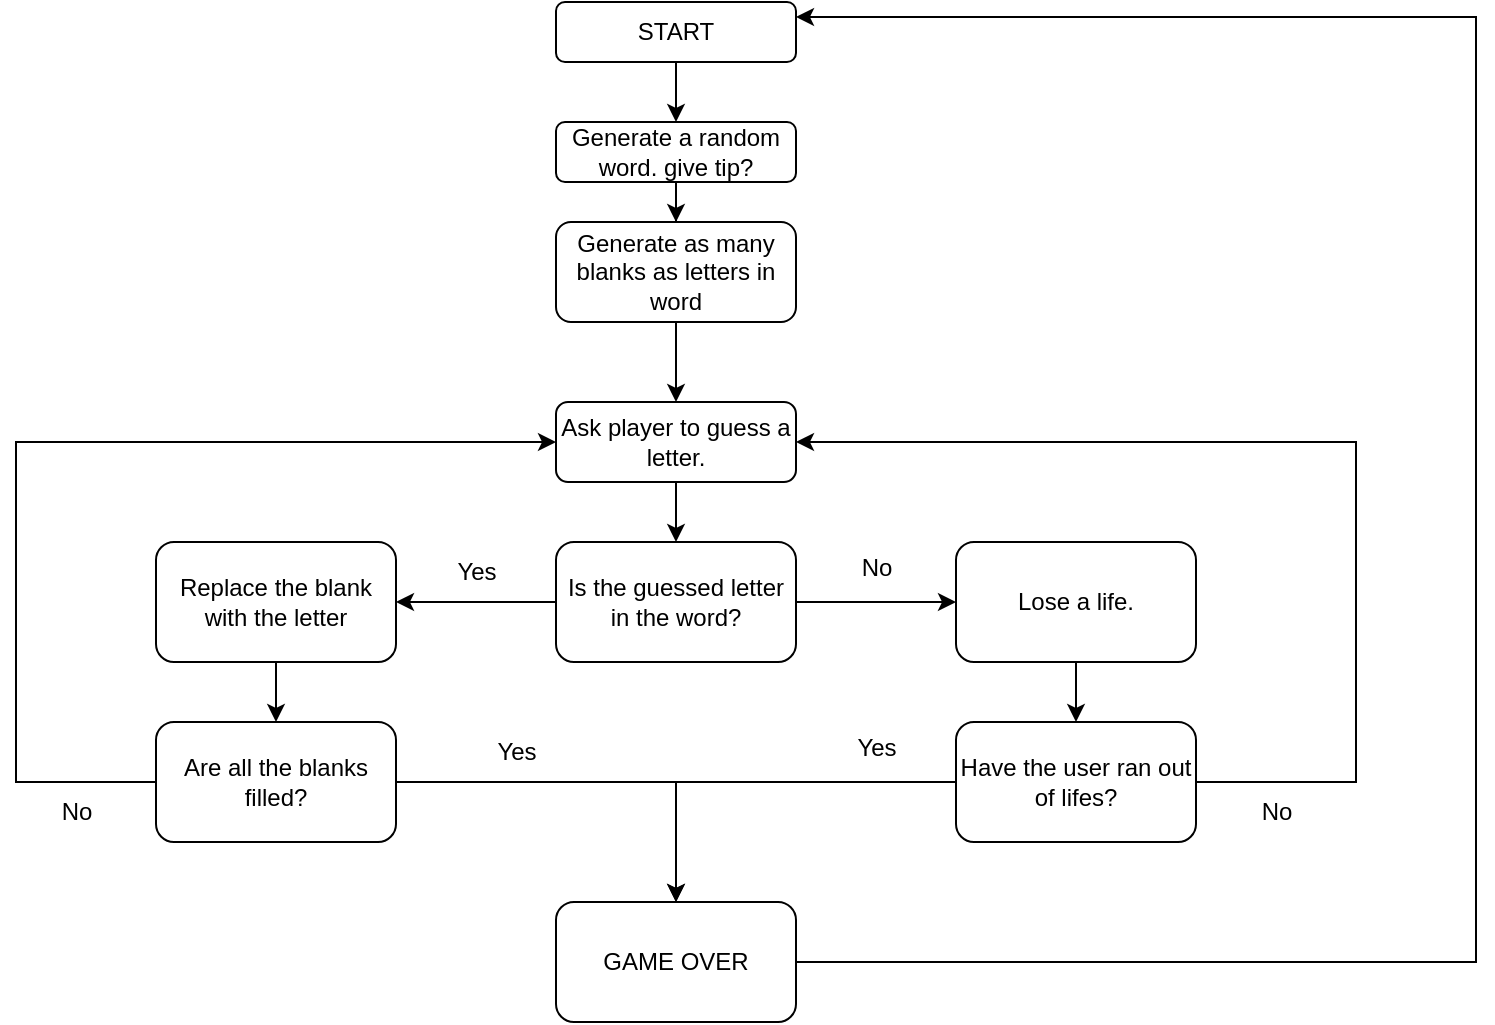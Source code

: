 <mxfile version="27.1.5">
  <diagram name="Página-1" id="Ix2mCY1xLSWXZ_ROp7hZ">
    <mxGraphModel dx="933" dy="598" grid="1" gridSize="10" guides="1" tooltips="1" connect="1" arrows="1" fold="1" page="1" pageScale="1" pageWidth="827" pageHeight="1169" math="0" shadow="0">
      <root>
        <mxCell id="0" />
        <mxCell id="1" parent="0" />
        <mxCell id="5IvRK5_Uc5L18yJWNoeg-30" value="" style="edgeStyle=orthogonalEdgeStyle;rounded=0;orthogonalLoop=1;jettySize=auto;html=1;" edge="1" parent="1" source="5IvRK5_Uc5L18yJWNoeg-28" target="5IvRK5_Uc5L18yJWNoeg-29">
          <mxGeometry relative="1" as="geometry" />
        </mxCell>
        <mxCell id="5IvRK5_Uc5L18yJWNoeg-28" value="START" style="rounded=1;whiteSpace=wrap;html=1;" vertex="1" parent="1">
          <mxGeometry x="320" y="10" width="120" height="30" as="geometry" />
        </mxCell>
        <mxCell id="5IvRK5_Uc5L18yJWNoeg-32" value="" style="edgeStyle=orthogonalEdgeStyle;rounded=0;orthogonalLoop=1;jettySize=auto;html=1;" edge="1" parent="1" source="5IvRK5_Uc5L18yJWNoeg-29" target="5IvRK5_Uc5L18yJWNoeg-31">
          <mxGeometry relative="1" as="geometry" />
        </mxCell>
        <mxCell id="5IvRK5_Uc5L18yJWNoeg-29" value="Generate a random word. give tip?" style="whiteSpace=wrap;html=1;rounded=1;" vertex="1" parent="1">
          <mxGeometry x="320" y="70" width="120" height="30" as="geometry" />
        </mxCell>
        <mxCell id="5IvRK5_Uc5L18yJWNoeg-34" value="" style="edgeStyle=orthogonalEdgeStyle;rounded=0;orthogonalLoop=1;jettySize=auto;html=1;" edge="1" parent="1" source="5IvRK5_Uc5L18yJWNoeg-31" target="5IvRK5_Uc5L18yJWNoeg-33">
          <mxGeometry relative="1" as="geometry" />
        </mxCell>
        <mxCell id="5IvRK5_Uc5L18yJWNoeg-31" value="Generate as many blanks as letters in word" style="whiteSpace=wrap;html=1;rounded=1;" vertex="1" parent="1">
          <mxGeometry x="320" y="120" width="120" height="50" as="geometry" />
        </mxCell>
        <mxCell id="5IvRK5_Uc5L18yJWNoeg-36" value="" style="edgeStyle=orthogonalEdgeStyle;rounded=0;orthogonalLoop=1;jettySize=auto;html=1;" edge="1" parent="1" source="5IvRK5_Uc5L18yJWNoeg-33" target="5IvRK5_Uc5L18yJWNoeg-35">
          <mxGeometry relative="1" as="geometry" />
        </mxCell>
        <mxCell id="5IvRK5_Uc5L18yJWNoeg-33" value="Ask player to guess a letter." style="whiteSpace=wrap;html=1;rounded=1;" vertex="1" parent="1">
          <mxGeometry x="320" y="210" width="120" height="40" as="geometry" />
        </mxCell>
        <mxCell id="5IvRK5_Uc5L18yJWNoeg-38" value="" style="edgeStyle=orthogonalEdgeStyle;rounded=0;orthogonalLoop=1;jettySize=auto;html=1;" edge="1" parent="1" source="5IvRK5_Uc5L18yJWNoeg-35" target="5IvRK5_Uc5L18yJWNoeg-37">
          <mxGeometry relative="1" as="geometry" />
        </mxCell>
        <mxCell id="5IvRK5_Uc5L18yJWNoeg-40" value="" style="edgeStyle=orthogonalEdgeStyle;rounded=0;orthogonalLoop=1;jettySize=auto;html=1;" edge="1" parent="1" source="5IvRK5_Uc5L18yJWNoeg-35" target="5IvRK5_Uc5L18yJWNoeg-39">
          <mxGeometry relative="1" as="geometry" />
        </mxCell>
        <mxCell id="5IvRK5_Uc5L18yJWNoeg-35" value="Is the guessed letter in the word?" style="whiteSpace=wrap;html=1;rounded=1;" vertex="1" parent="1">
          <mxGeometry x="320" y="280" width="120" height="60" as="geometry" />
        </mxCell>
        <mxCell id="5IvRK5_Uc5L18yJWNoeg-44" value="" style="edgeStyle=orthogonalEdgeStyle;rounded=0;orthogonalLoop=1;jettySize=auto;html=1;" edge="1" parent="1" source="5IvRK5_Uc5L18yJWNoeg-37" target="5IvRK5_Uc5L18yJWNoeg-43">
          <mxGeometry relative="1" as="geometry" />
        </mxCell>
        <mxCell id="5IvRK5_Uc5L18yJWNoeg-37" value="Lose a life." style="whiteSpace=wrap;html=1;rounded=1;" vertex="1" parent="1">
          <mxGeometry x="520" y="280" width="120" height="60" as="geometry" />
        </mxCell>
        <mxCell id="5IvRK5_Uc5L18yJWNoeg-58" value="" style="edgeStyle=orthogonalEdgeStyle;rounded=0;orthogonalLoop=1;jettySize=auto;html=1;" edge="1" parent="1" source="5IvRK5_Uc5L18yJWNoeg-39" target="5IvRK5_Uc5L18yJWNoeg-57">
          <mxGeometry relative="1" as="geometry" />
        </mxCell>
        <mxCell id="5IvRK5_Uc5L18yJWNoeg-39" value="Replace the blank with the letter" style="whiteSpace=wrap;html=1;rounded=1;" vertex="1" parent="1">
          <mxGeometry x="120" y="280" width="120" height="60" as="geometry" />
        </mxCell>
        <mxCell id="5IvRK5_Uc5L18yJWNoeg-41" value="Yes" style="text;html=1;align=center;verticalAlign=middle;resizable=0;points=[];autosize=1;strokeColor=none;fillColor=none;" vertex="1" parent="1">
          <mxGeometry x="260" y="280" width="40" height="30" as="geometry" />
        </mxCell>
        <mxCell id="5IvRK5_Uc5L18yJWNoeg-42" value="No" style="text;html=1;align=center;verticalAlign=middle;resizable=0;points=[];autosize=1;strokeColor=none;fillColor=none;" vertex="1" parent="1">
          <mxGeometry x="460" y="278" width="40" height="30" as="geometry" />
        </mxCell>
        <mxCell id="5IvRK5_Uc5L18yJWNoeg-43" value="Have the user ran out of lifes?" style="whiteSpace=wrap;html=1;rounded=1;" vertex="1" parent="1">
          <mxGeometry x="520" y="370" width="120" height="60" as="geometry" />
        </mxCell>
        <mxCell id="5IvRK5_Uc5L18yJWNoeg-55" value="" style="edgeStyle=orthogonalEdgeStyle;rounded=0;orthogonalLoop=1;jettySize=auto;html=1;exitX=0;exitY=0.5;exitDx=0;exitDy=0;entryX=0.5;entryY=0;entryDx=0;entryDy=0;" edge="1" parent="1" source="5IvRK5_Uc5L18yJWNoeg-43" target="5IvRK5_Uc5L18yJWNoeg-45">
          <mxGeometry relative="1" as="geometry">
            <mxPoint x="495" y="400" as="sourcePoint" />
            <mxPoint x="360" y="430" as="targetPoint" />
            <Array as="points">
              <mxPoint x="380" y="400" />
            </Array>
          </mxGeometry>
        </mxCell>
        <mxCell id="5IvRK5_Uc5L18yJWNoeg-45" value="GAME OVER" style="whiteSpace=wrap;html=1;rounded=1;" vertex="1" parent="1">
          <mxGeometry x="320" y="460" width="120" height="60" as="geometry" />
        </mxCell>
        <mxCell id="5IvRK5_Uc5L18yJWNoeg-49" value="No" style="text;html=1;align=center;verticalAlign=middle;resizable=0;points=[];autosize=1;strokeColor=none;fillColor=none;" vertex="1" parent="1">
          <mxGeometry x="660" y="400" width="40" height="30" as="geometry" />
        </mxCell>
        <mxCell id="5IvRK5_Uc5L18yJWNoeg-50" value="" style="endArrow=classic;html=1;rounded=0;exitX=1;exitY=0.5;exitDx=0;exitDy=0;" edge="1" parent="1" source="5IvRK5_Uc5L18yJWNoeg-43" target="5IvRK5_Uc5L18yJWNoeg-33">
          <mxGeometry width="50" height="50" relative="1" as="geometry">
            <mxPoint x="777" y="370" as="sourcePoint" />
            <mxPoint x="780" y="240" as="targetPoint" />
            <Array as="points">
              <mxPoint x="720" y="400" />
              <mxPoint x="720" y="230" />
            </Array>
          </mxGeometry>
        </mxCell>
        <mxCell id="5IvRK5_Uc5L18yJWNoeg-51" value="Yes" style="text;html=1;align=center;verticalAlign=middle;resizable=0;points=[];autosize=1;strokeColor=none;fillColor=none;" vertex="1" parent="1">
          <mxGeometry x="460" y="368" width="40" height="30" as="geometry" />
        </mxCell>
        <mxCell id="5IvRK5_Uc5L18yJWNoeg-56" value="" style="endArrow=classic;html=1;rounded=0;" edge="1" parent="1">
          <mxGeometry width="50" height="50" relative="1" as="geometry">
            <mxPoint x="180" y="400" as="sourcePoint" />
            <mxPoint x="380" y="460" as="targetPoint" />
            <Array as="points">
              <mxPoint x="240" y="400" />
              <mxPoint x="380" y="400" />
            </Array>
          </mxGeometry>
        </mxCell>
        <mxCell id="5IvRK5_Uc5L18yJWNoeg-61" value="" style="edgeStyle=orthogonalEdgeStyle;rounded=0;orthogonalLoop=1;jettySize=auto;html=1;entryX=0;entryY=0.5;entryDx=0;entryDy=0;" edge="1" parent="1" source="5IvRK5_Uc5L18yJWNoeg-57" target="5IvRK5_Uc5L18yJWNoeg-33">
          <mxGeometry relative="1" as="geometry">
            <mxPoint x="80" y="220" as="targetPoint" />
            <Array as="points">
              <mxPoint x="50" y="400" />
              <mxPoint x="50" y="230" />
            </Array>
          </mxGeometry>
        </mxCell>
        <mxCell id="5IvRK5_Uc5L18yJWNoeg-57" value="Are all the blanks filled?" style="whiteSpace=wrap;html=1;rounded=1;" vertex="1" parent="1">
          <mxGeometry x="120" y="370" width="120" height="60" as="geometry" />
        </mxCell>
        <mxCell id="5IvRK5_Uc5L18yJWNoeg-59" value="Yes" style="text;html=1;align=center;verticalAlign=middle;resizable=0;points=[];autosize=1;strokeColor=none;fillColor=none;" vertex="1" parent="1">
          <mxGeometry x="280" y="370" width="40" height="30" as="geometry" />
        </mxCell>
        <mxCell id="5IvRK5_Uc5L18yJWNoeg-62" value="No" style="text;html=1;align=center;verticalAlign=middle;resizable=0;points=[];autosize=1;strokeColor=none;fillColor=none;" vertex="1" parent="1">
          <mxGeometry x="60" y="400" width="40" height="30" as="geometry" />
        </mxCell>
        <mxCell id="5IvRK5_Uc5L18yJWNoeg-69" value="" style="edgeStyle=orthogonalEdgeStyle;rounded=0;orthogonalLoop=1;jettySize=auto;html=1;entryX=1;entryY=0.25;entryDx=0;entryDy=0;" edge="1" parent="1" source="5IvRK5_Uc5L18yJWNoeg-45" target="5IvRK5_Uc5L18yJWNoeg-28">
          <mxGeometry relative="1" as="geometry">
            <mxPoint x="440" y="490" as="sourcePoint" />
            <mxPoint x="760" y="20" as="targetPoint" />
            <Array as="points">
              <mxPoint x="780" y="490" />
              <mxPoint x="780" y="18" />
            </Array>
          </mxGeometry>
        </mxCell>
      </root>
    </mxGraphModel>
  </diagram>
</mxfile>
